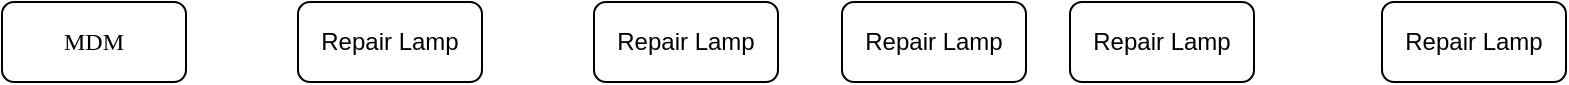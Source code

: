 <mxfile version="24.6.4" type="github">
  <diagram id="C5RBs43oDa-KdzZeNtuy" name="Page-1">
    <mxGraphModel dx="989" dy="514" grid="0" gridSize="10" guides="1" tooltips="1" connect="1" arrows="1" fold="1" page="1" pageScale="1" pageWidth="827" pageHeight="1169" math="0" shadow="0">
      <root>
        <mxCell id="WIyWlLk6GJQsqaUBKTNV-0" />
        <mxCell id="WIyWlLk6GJQsqaUBKTNV-1" parent="WIyWlLk6GJQsqaUBKTNV-0" />
        <mxCell id="Rth26Py0nwibaYv7ZJ8p-0" value="&lt;font face=&quot;Myriad Pro&quot;&gt;MDM&lt;/font&gt;" style="rounded=1;whiteSpace=wrap;html=1;fontSize=12;glass=0;strokeWidth=1;shadow=0;" vertex="1" parent="WIyWlLk6GJQsqaUBKTNV-1">
          <mxGeometry x="30" y="711" width="92" height="40" as="geometry" />
        </mxCell>
        <mxCell id="Rth26Py0nwibaYv7ZJ8p-1" value="Repair Lamp" style="rounded=1;whiteSpace=wrap;html=1;fontSize=12;glass=0;strokeWidth=1;shadow=0;" vertex="1" parent="WIyWlLk6GJQsqaUBKTNV-1">
          <mxGeometry x="178" y="711" width="92" height="40" as="geometry" />
        </mxCell>
        <mxCell id="Rth26Py0nwibaYv7ZJ8p-2" value="Repair Lamp" style="rounded=1;whiteSpace=wrap;html=1;fontSize=12;glass=0;strokeWidth=1;shadow=0;" vertex="1" parent="WIyWlLk6GJQsqaUBKTNV-1">
          <mxGeometry x="326" y="711" width="92" height="40" as="geometry" />
        </mxCell>
        <mxCell id="Rth26Py0nwibaYv7ZJ8p-3" value="Repair Lamp" style="rounded=1;whiteSpace=wrap;html=1;fontSize=12;glass=0;strokeWidth=1;shadow=0;" vertex="1" parent="WIyWlLk6GJQsqaUBKTNV-1">
          <mxGeometry x="450" y="711" width="92" height="40" as="geometry" />
        </mxCell>
        <mxCell id="Rth26Py0nwibaYv7ZJ8p-4" value="Repair Lamp" style="rounded=1;whiteSpace=wrap;html=1;fontSize=12;glass=0;strokeWidth=1;shadow=0;" vertex="1" parent="WIyWlLk6GJQsqaUBKTNV-1">
          <mxGeometry x="564" y="711" width="92" height="40" as="geometry" />
        </mxCell>
        <mxCell id="Rth26Py0nwibaYv7ZJ8p-5" value="Repair Lamp" style="rounded=1;whiteSpace=wrap;html=1;fontSize=12;glass=0;strokeWidth=1;shadow=0;" vertex="1" parent="WIyWlLk6GJQsqaUBKTNV-1">
          <mxGeometry x="720" y="711" width="92" height="40" as="geometry" />
        </mxCell>
      </root>
    </mxGraphModel>
  </diagram>
</mxfile>
